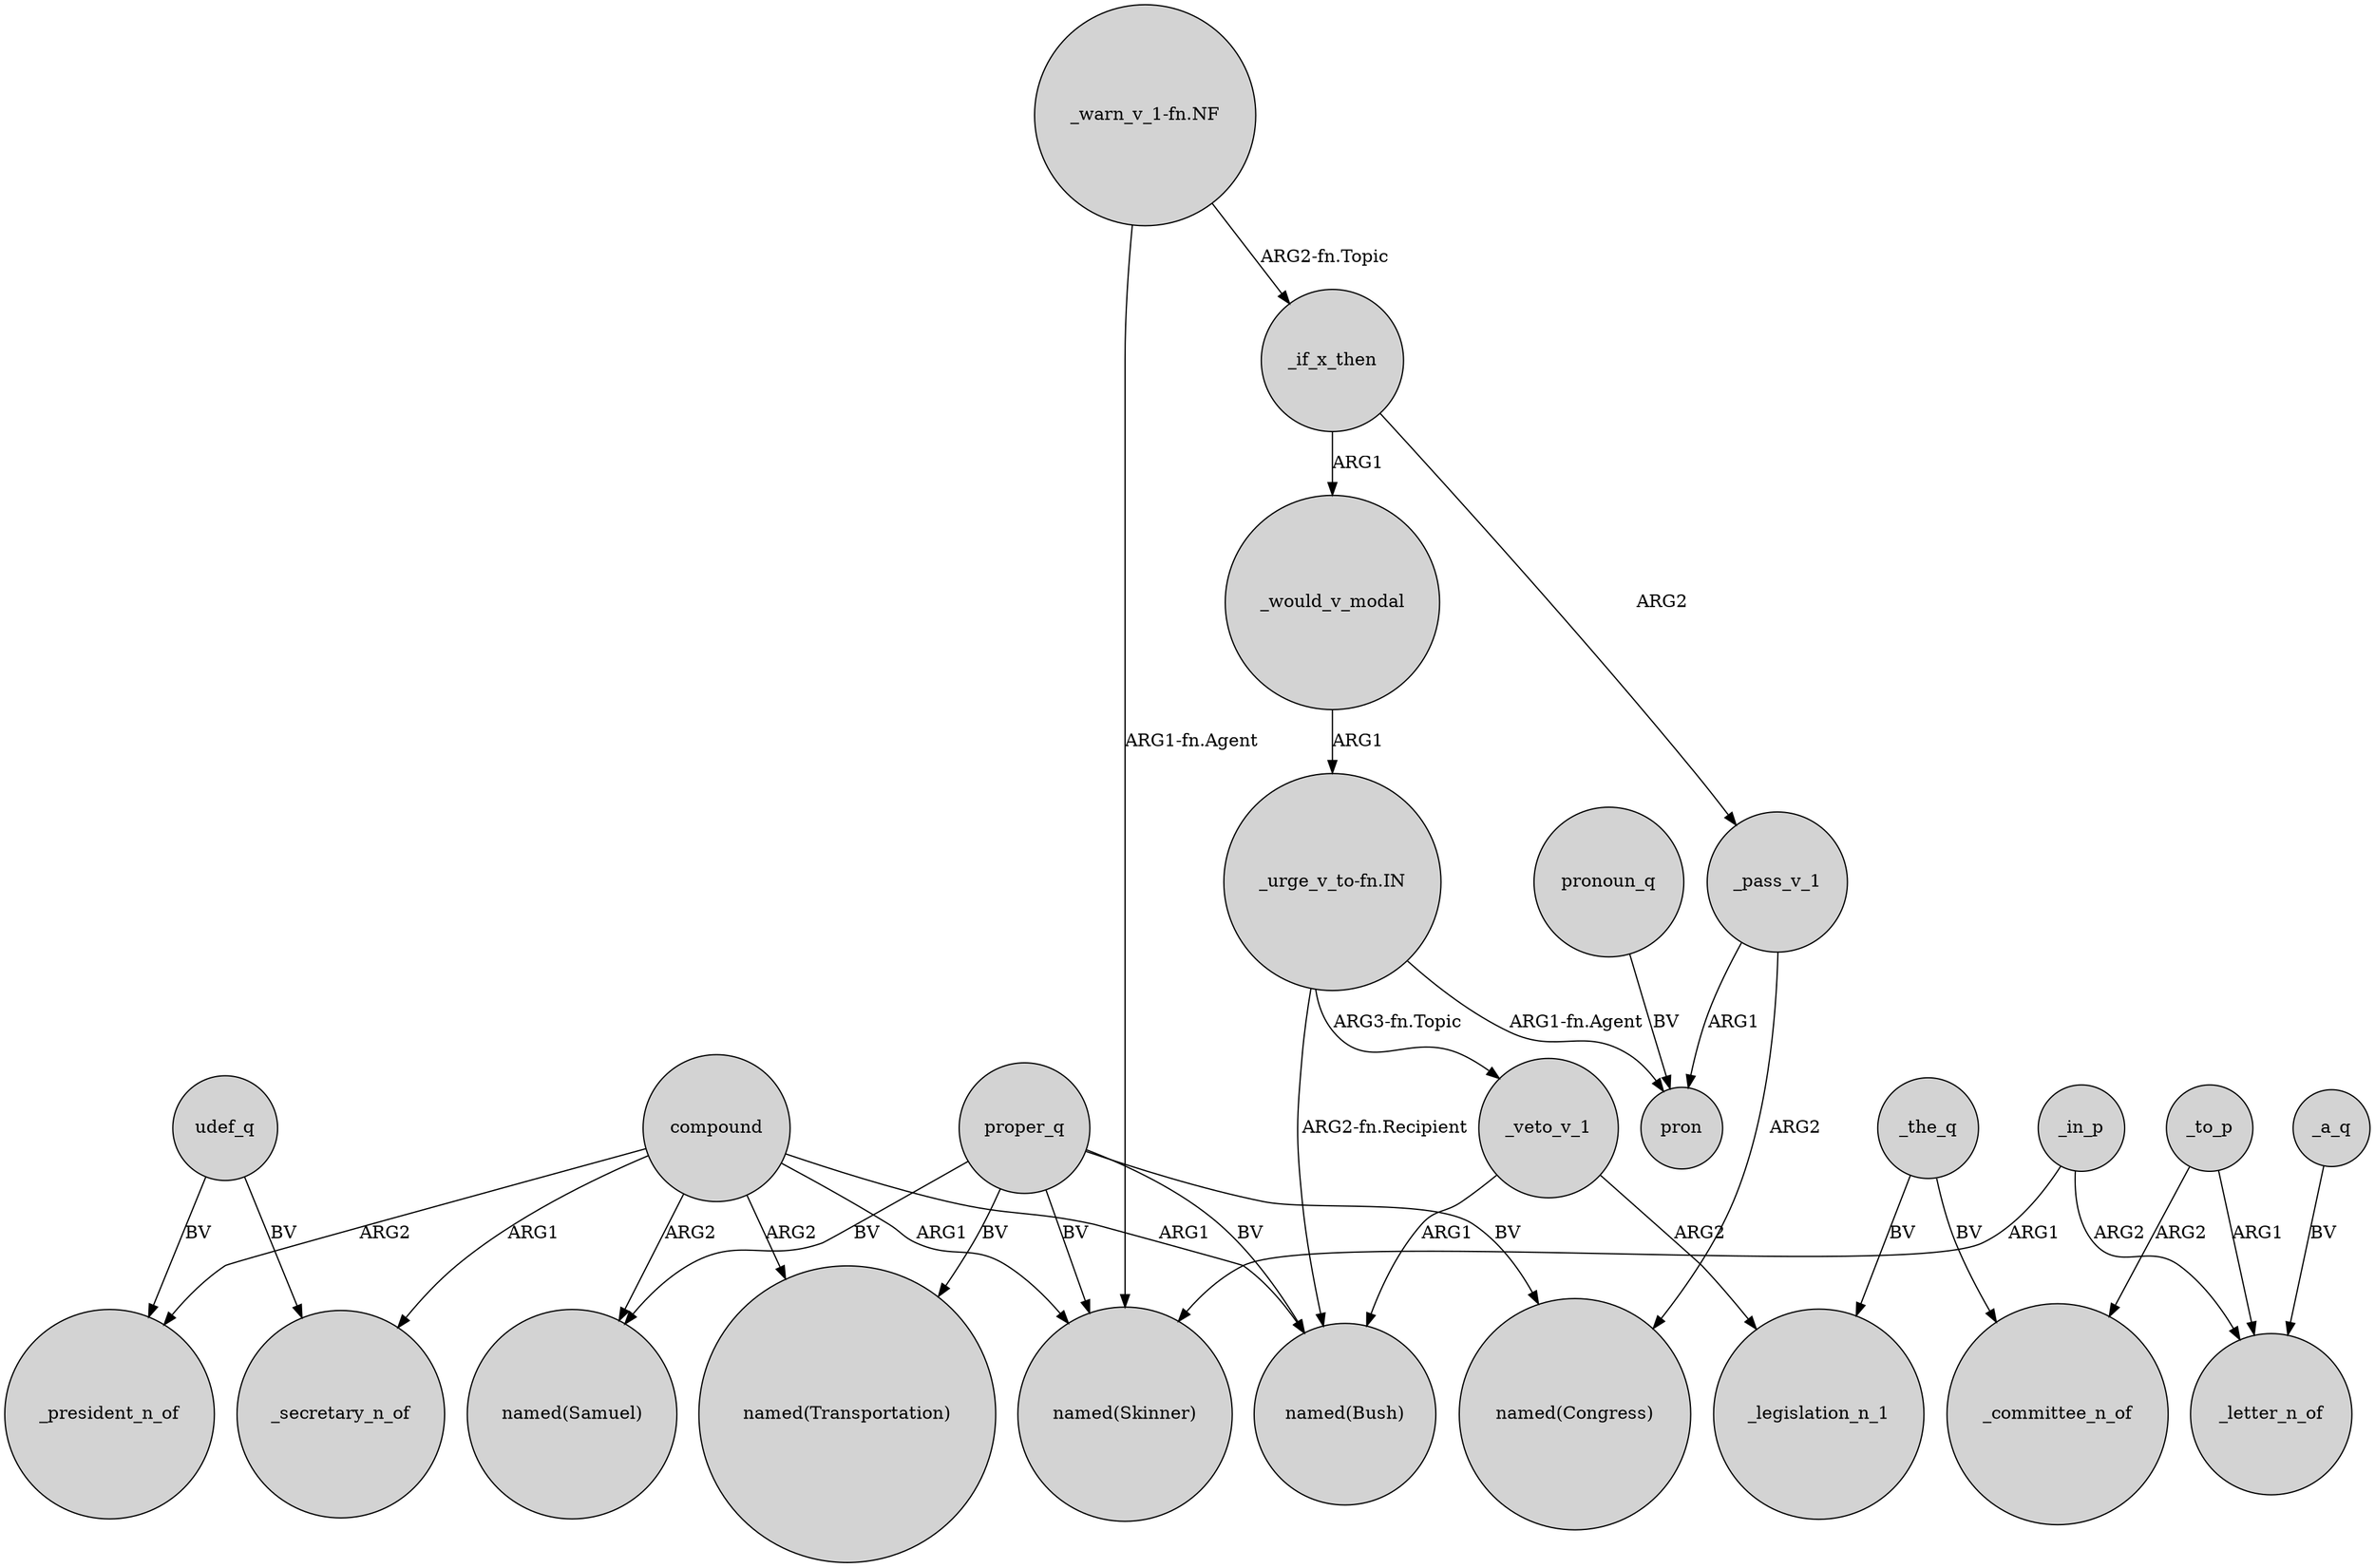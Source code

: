 digraph {
	node [shape=circle style=filled]
	udef_q -> _secretary_n_of [label=BV]
	proper_q -> "named(Transportation)" [label=BV]
	_would_v_modal -> "_urge_v_to-fn.IN" [label=ARG1]
	compound -> "named(Skinner)" [label=ARG1]
	compound -> _president_n_of [label=ARG2]
	"_urge_v_to-fn.IN" -> _veto_v_1 [label="ARG3-fn.Topic"]
	compound -> "named(Transportation)" [label=ARG2]
	_pass_v_1 -> "named(Congress)" [label=ARG2]
	_if_x_then -> _pass_v_1 [label=ARG2]
	"_warn_v_1-fn.NF" -> "named(Skinner)" [label="ARG1-fn.Agent"]
	_to_p -> _committee_n_of [label=ARG2]
	_the_q -> _committee_n_of [label=BV]
	proper_q -> "named(Skinner)" [label=BV]
	_veto_v_1 -> _legislation_n_1 [label=ARG2]
	compound -> "named(Samuel)" [label=ARG2]
	proper_q -> "named(Congress)" [label=BV]
	"_urge_v_to-fn.IN" -> "named(Bush)" [label="ARG2-fn.Recipient"]
	pronoun_q -> pron [label=BV]
	_to_p -> _letter_n_of [label=ARG1]
	udef_q -> _president_n_of [label=BV]
	_the_q -> _legislation_n_1 [label=BV]
	_in_p -> "named(Skinner)" [label=ARG1]
	proper_q -> "named(Bush)" [label=BV]
	_if_x_then -> _would_v_modal [label=ARG1]
	proper_q -> "named(Samuel)" [label=BV]
	_pass_v_1 -> pron [label=ARG1]
	"_warn_v_1-fn.NF" -> _if_x_then [label="ARG2-fn.Topic"]
	compound -> _secretary_n_of [label=ARG1]
	_a_q -> _letter_n_of [label=BV]
	_in_p -> _letter_n_of [label=ARG2]
	"_urge_v_to-fn.IN" -> pron [label="ARG1-fn.Agent"]
	_veto_v_1 -> "named(Bush)" [label=ARG1]
	compound -> "named(Bush)" [label=ARG1]
}

